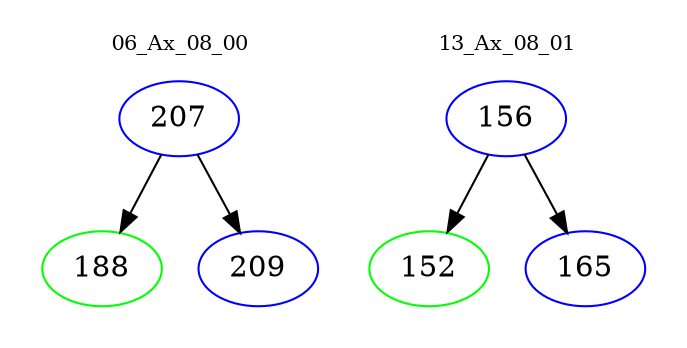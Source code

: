 digraph{
subgraph cluster_0 {
color = white
label = "06_Ax_08_00";
fontsize=10;
T0_207 [label="207", color="blue"]
T0_207 -> T0_188 [color="black"]
T0_188 [label="188", color="green"]
T0_207 -> T0_209 [color="black"]
T0_209 [label="209", color="blue"]
}
subgraph cluster_1 {
color = white
label = "13_Ax_08_01";
fontsize=10;
T1_156 [label="156", color="blue"]
T1_156 -> T1_152 [color="black"]
T1_152 [label="152", color="green"]
T1_156 -> T1_165 [color="black"]
T1_165 [label="165", color="blue"]
}
}
